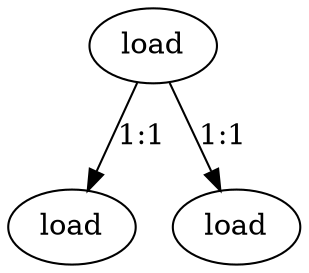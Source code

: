 digraph {
  0 [label = "load"];
  1 [label = "load"];
  2 [label = "load"];

  0->1 [label="1:1"];
  0->2 [label="1:1"];
}


